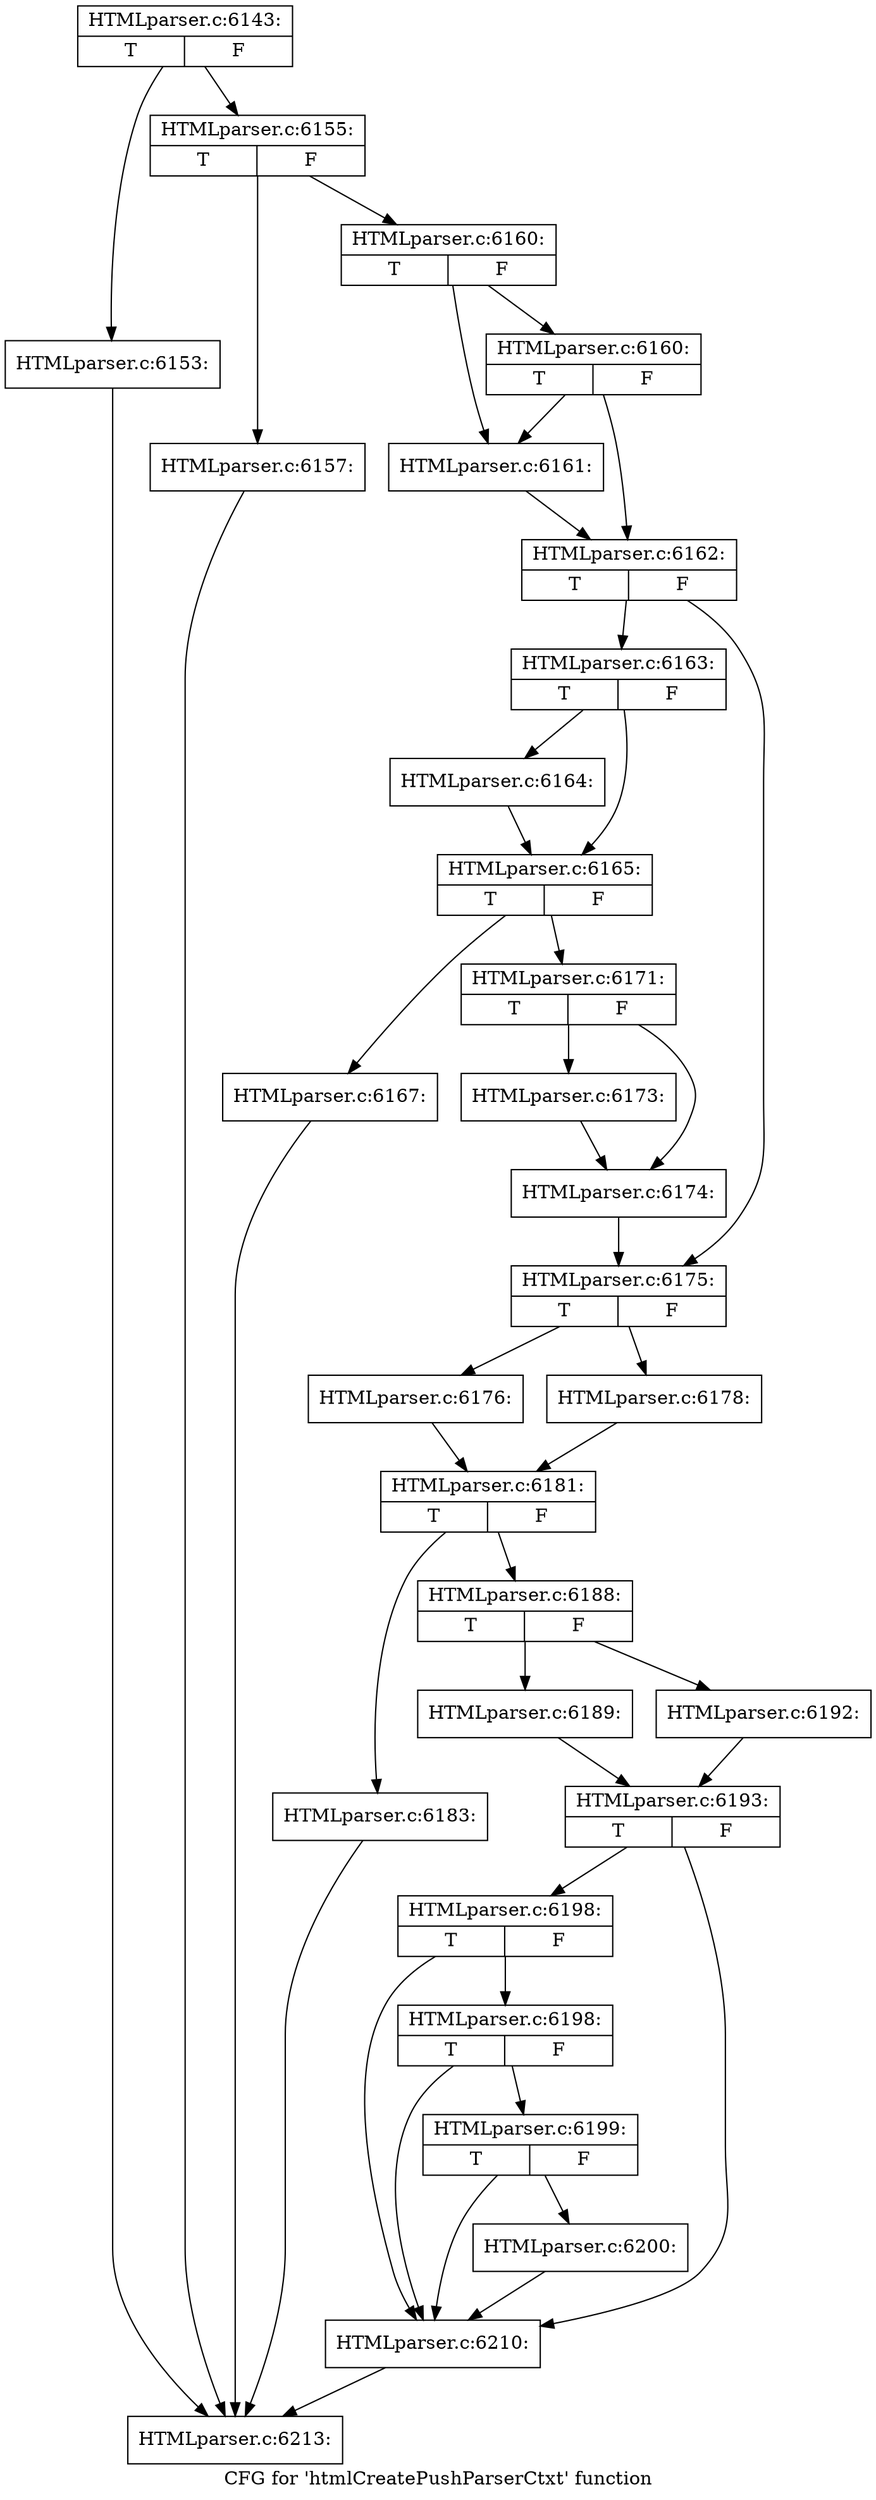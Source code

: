 digraph "CFG for 'htmlCreatePushParserCtxt' function" {
	label="CFG for 'htmlCreatePushParserCtxt' function";

	Node0x3d1faf0 [shape=record,label="{HTMLparser.c:6143:|{<s0>T|<s1>F}}"];
	Node0x3d1faf0 -> Node0x3b76aa0;
	Node0x3d1faf0 -> Node0x3d2e040;
	Node0x3b76aa0 [shape=record,label="{HTMLparser.c:6153:}"];
	Node0x3b76aa0 -> Node0x3a727c0;
	Node0x3d2e040 [shape=record,label="{HTMLparser.c:6155:|{<s0>T|<s1>F}}"];
	Node0x3d2e040 -> Node0x3d2e3d0;
	Node0x3d2e040 -> Node0x3d2e420;
	Node0x3d2e3d0 [shape=record,label="{HTMLparser.c:6157:}"];
	Node0x3d2e3d0 -> Node0x3a727c0;
	Node0x3d2e420 [shape=record,label="{HTMLparser.c:6160:|{<s0>T|<s1>F}}"];
	Node0x3d2e420 -> Node0x3d2ea70;
	Node0x3d2e420 -> Node0x3d2edd0;
	Node0x3d2edd0 [shape=record,label="{HTMLparser.c:6160:|{<s0>T|<s1>F}}"];
	Node0x3d2edd0 -> Node0x3d2ea70;
	Node0x3d2edd0 -> Node0x3d2ed80;
	Node0x3d2ea70 [shape=record,label="{HTMLparser.c:6161:}"];
	Node0x3d2ea70 -> Node0x3d2ed80;
	Node0x3d2ed80 [shape=record,label="{HTMLparser.c:6162:|{<s0>T|<s1>F}}"];
	Node0x3d2ed80 -> Node0x3d2f440;
	Node0x3d2ed80 -> Node0x3d2f490;
	Node0x3d2f440 [shape=record,label="{HTMLparser.c:6163:|{<s0>T|<s1>F}}"];
	Node0x3d2f440 -> Node0x3d2f7d0;
	Node0x3d2f440 -> Node0x3d2f820;
	Node0x3d2f7d0 [shape=record,label="{HTMLparser.c:6164:}"];
	Node0x3d2f7d0 -> Node0x3d2f820;
	Node0x3d2f820 [shape=record,label="{HTMLparser.c:6165:|{<s0>T|<s1>F}}"];
	Node0x3d2f820 -> Node0x3b76c40;
	Node0x3d2f820 -> Node0x3d30460;
	Node0x3b76c40 [shape=record,label="{HTMLparser.c:6167:}"];
	Node0x3b76c40 -> Node0x3a727c0;
	Node0x3d30460 [shape=record,label="{HTMLparser.c:6171:|{<s0>T|<s1>F}}"];
	Node0x3d30460 -> Node0x3d331e0;
	Node0x3d30460 -> Node0x3d33320;
	Node0x3d331e0 [shape=record,label="{HTMLparser.c:6173:}"];
	Node0x3d331e0 -> Node0x3d33320;
	Node0x3d33320 [shape=record,label="{HTMLparser.c:6174:}"];
	Node0x3d33320 -> Node0x3d2f490;
	Node0x3d2f490 [shape=record,label="{HTMLparser.c:6175:|{<s0>T|<s1>F}}"];
	Node0x3d2f490 -> Node0x3d339d0;
	Node0x3d2f490 -> Node0x3d33a70;
	Node0x3d339d0 [shape=record,label="{HTMLparser.c:6176:}"];
	Node0x3d339d0 -> Node0x3d33a20;
	Node0x3d33a70 [shape=record,label="{HTMLparser.c:6178:}"];
	Node0x3d33a70 -> Node0x3d33a20;
	Node0x3d33a20 [shape=record,label="{HTMLparser.c:6181:|{<s0>T|<s1>F}}"];
	Node0x3d33a20 -> Node0x3d34ff0;
	Node0x3d33a20 -> Node0x3d35320;
	Node0x3d34ff0 [shape=record,label="{HTMLparser.c:6183:}"];
	Node0x3d34ff0 -> Node0x3a727c0;
	Node0x3d35320 [shape=record,label="{HTMLparser.c:6188:|{<s0>T|<s1>F}}"];
	Node0x3d35320 -> Node0x3d35df0;
	Node0x3d35320 -> Node0x3d35e90;
	Node0x3d35df0 [shape=record,label="{HTMLparser.c:6189:}"];
	Node0x3d35df0 -> Node0x3d35e40;
	Node0x3d35e90 [shape=record,label="{HTMLparser.c:6192:}"];
	Node0x3d35e90 -> Node0x3d35e40;
	Node0x3d35e40 [shape=record,label="{HTMLparser.c:6193:|{<s0>T|<s1>F}}"];
	Node0x3d35e40 -> Node0x3d372e0;
	Node0x3d35e40 -> Node0x3d36ac0;
	Node0x3d372e0 [shape=record,label="{HTMLparser.c:6198:|{<s0>T|<s1>F}}"];
	Node0x3d372e0 -> Node0x3d37260;
	Node0x3d372e0 -> Node0x3d36ac0;
	Node0x3d37260 [shape=record,label="{HTMLparser.c:6198:|{<s0>T|<s1>F}}"];
	Node0x3d37260 -> Node0x3d37210;
	Node0x3d37260 -> Node0x3d36ac0;
	Node0x3d37210 [shape=record,label="{HTMLparser.c:6199:|{<s0>T|<s1>F}}"];
	Node0x3d37210 -> Node0x3d36850;
	Node0x3d37210 -> Node0x3d36ac0;
	Node0x3d36850 [shape=record,label="{HTMLparser.c:6200:}"];
	Node0x3d36850 -> Node0x3d36ac0;
	Node0x3d36ac0 [shape=record,label="{HTMLparser.c:6210:}"];
	Node0x3d36ac0 -> Node0x3a727c0;
	Node0x3a727c0 [shape=record,label="{HTMLparser.c:6213:}"];
}
